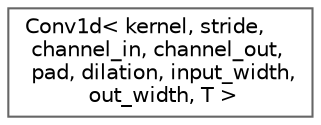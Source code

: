 digraph "Graphical Class Hierarchy"
{
 // LATEX_PDF_SIZE
  bgcolor="transparent";
  edge [fontname=Helvetica,fontsize=10,labelfontname=Helvetica,labelfontsize=10];
  node [fontname=Helvetica,fontsize=10,shape=box,height=0.2,width=0.4];
  rankdir="LR";
  Node0 [id="Node000000",label="Conv1d\< kernel, stride,\l channel_in, channel_out,\l pad, dilation, input_width,\l out_width, T \>",height=0.2,width=0.4,color="grey40", fillcolor="white", style="filled",URL="$class_conv1d.html",tooltip="Convolution 1D."];
}
